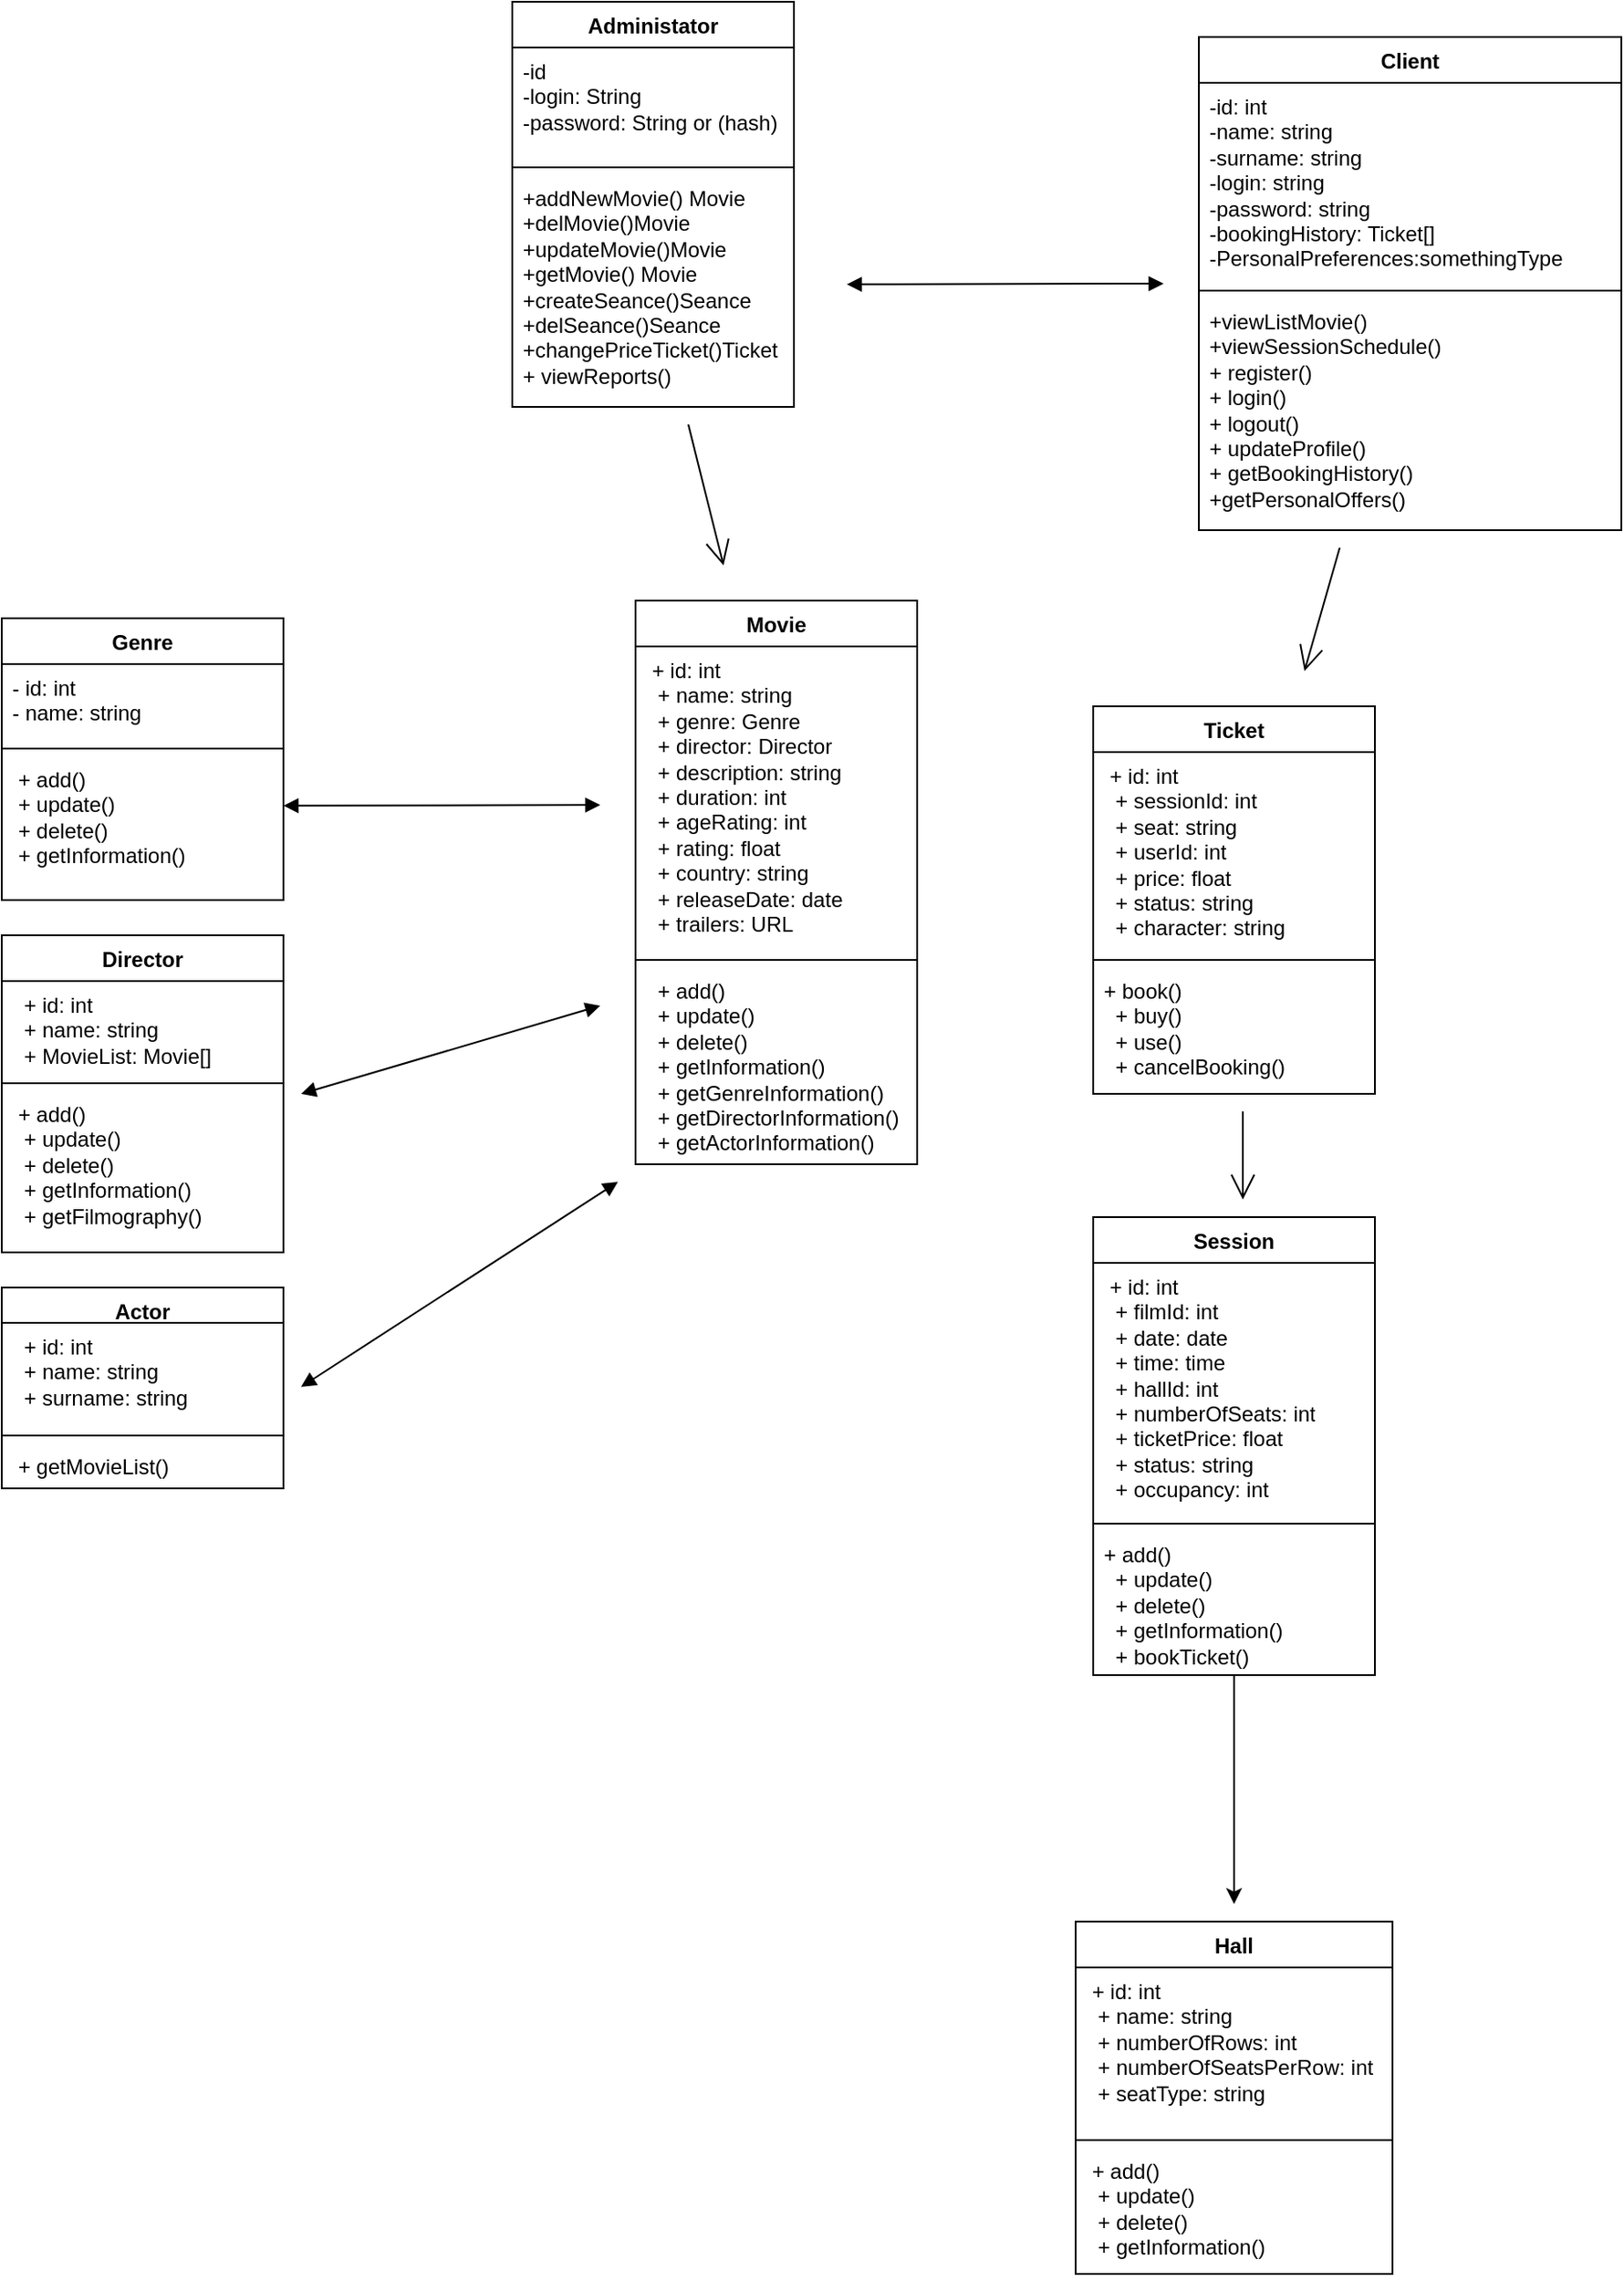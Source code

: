<mxfile version="24.3.0" type="github">
  <diagram name="Page-1" id="OMwoPH3HlAicJjNH5K5W">
    <mxGraphModel dx="2284" dy="746" grid="1" gridSize="10" guides="1" tooltips="1" connect="1" arrows="1" fold="1" page="1" pageScale="1" pageWidth="850" pageHeight="1100" math="0" shadow="0">
      <root>
        <mxCell id="0" />
        <mxCell id="1" parent="0" />
        <mxCell id="QprGzhQZeCcrrJxpE2iW-5" value="Administator" style="swimlane;fontStyle=1;align=center;verticalAlign=top;childLayout=stackLayout;horizontal=1;startSize=26;horizontalStack=0;resizeParent=1;resizeParentMax=0;resizeLast=0;collapsible=1;marginBottom=0;whiteSpace=wrap;html=1;" parent="1" vertex="1">
          <mxGeometry x="130" y="20" width="160" height="230" as="geometry" />
        </mxCell>
        <mxCell id="QprGzhQZeCcrrJxpE2iW-6" value="&lt;div&gt;-id&lt;/div&gt;-login&lt;span style=&quot;background-color: initial;&quot;&gt;: String&lt;/span&gt;&lt;div&gt;&lt;div&gt;&lt;div&gt;-password: String&amp;nbsp;&lt;span style=&quot;background-color: initial;&quot;&gt;or (hash)&lt;/span&gt;&lt;span style=&quot;background-color: initial;&quot;&gt;&amp;nbsp;&lt;/span&gt;&lt;/div&gt;&lt;div&gt;&lt;br&gt;&lt;/div&gt;&lt;/div&gt;&lt;/div&gt;" style="text;strokeColor=none;fillColor=none;align=left;verticalAlign=top;spacingLeft=4;spacingRight=4;overflow=hidden;rotatable=0;points=[[0,0.5],[1,0.5]];portConstraint=eastwest;whiteSpace=wrap;html=1;" parent="QprGzhQZeCcrrJxpE2iW-5" vertex="1">
          <mxGeometry y="26" width="160" height="64" as="geometry" />
        </mxCell>
        <mxCell id="QprGzhQZeCcrrJxpE2iW-7" value="" style="line;strokeWidth=1;fillColor=none;align=left;verticalAlign=middle;spacingTop=-1;spacingLeft=3;spacingRight=3;rotatable=0;labelPosition=right;points=[];portConstraint=eastwest;strokeColor=inherit;" parent="QprGzhQZeCcrrJxpE2iW-5" vertex="1">
          <mxGeometry y="90" width="160" height="8" as="geometry" />
        </mxCell>
        <mxCell id="QprGzhQZeCcrrJxpE2iW-8" value="+addNewMovie() Movie&lt;div&gt;+delMovie()Movie&lt;/div&gt;&lt;div&gt;+updateMovie()Movie&lt;/div&gt;&lt;div&gt;+getMovie() Movie&amp;nbsp;&lt;/div&gt;&lt;div&gt;+createSeance()Seance&lt;/div&gt;&lt;div&gt;+delSeance()Seance&lt;/div&gt;&lt;div&gt;+changePriceTicket()Ticket&lt;/div&gt;&lt;div&gt;+ viewReports()&lt;br&gt;&lt;/div&gt;&lt;div&gt;&lt;br&gt;&lt;/div&gt;&lt;div&gt;&lt;br&gt;&lt;/div&gt;" style="text;strokeColor=none;fillColor=none;align=left;verticalAlign=top;spacingLeft=4;spacingRight=4;overflow=hidden;rotatable=0;points=[[0,0.5],[1,0.5]];portConstraint=eastwest;whiteSpace=wrap;html=1;" parent="QprGzhQZeCcrrJxpE2iW-5" vertex="1">
          <mxGeometry y="98" width="160" height="132" as="geometry" />
        </mxCell>
        <mxCell id="QprGzhQZeCcrrJxpE2iW-13" value="Client&lt;div&gt;&lt;br&gt;&lt;/div&gt;" style="swimlane;fontStyle=1;align=center;verticalAlign=top;childLayout=stackLayout;horizontal=1;startSize=26;horizontalStack=0;resizeParent=1;resizeParentMax=0;resizeLast=0;collapsible=1;marginBottom=0;whiteSpace=wrap;html=1;" parent="1" vertex="1">
          <mxGeometry x="520" y="40" width="240" height="280" as="geometry" />
        </mxCell>
        <mxCell id="QprGzhQZeCcrrJxpE2iW-14" value="&lt;div&gt;&lt;div&gt;-id: int&lt;/div&gt;&lt;div&gt;&lt;span style=&quot;background-color: initial;&quot;&gt;-name: string&lt;/span&gt;&lt;/div&gt;&lt;div&gt;-surname: string&lt;/div&gt;&lt;div&gt;-login: string&lt;/div&gt;&lt;div&gt;-password: string&lt;/div&gt;&lt;div&gt;-bookingHistory: Ticket[]&lt;/div&gt;&lt;div&gt;&lt;span style=&quot;background-color: initial;&quot;&gt;-PersonalPreferences:somethingType&lt;/span&gt;&lt;/div&gt;&lt;/div&gt;&lt;div&gt;&lt;span style=&quot;background-color: initial;&quot;&gt;&lt;br&gt;&lt;/span&gt;&lt;/div&gt;&lt;div&gt;&lt;span style=&quot;background-color: initial;&quot;&gt;&lt;br&gt;&lt;/span&gt;&lt;/div&gt;" style="text;strokeColor=none;fillColor=none;align=left;verticalAlign=top;spacingLeft=4;spacingRight=4;overflow=hidden;rotatable=0;points=[[0,0.5],[1,0.5]];portConstraint=eastwest;whiteSpace=wrap;html=1;" parent="QprGzhQZeCcrrJxpE2iW-13" vertex="1">
          <mxGeometry y="26" width="240" height="114" as="geometry" />
        </mxCell>
        <mxCell id="QprGzhQZeCcrrJxpE2iW-15" value="" style="line;strokeWidth=1;fillColor=none;align=left;verticalAlign=middle;spacingTop=-1;spacingLeft=3;spacingRight=3;rotatable=0;labelPosition=right;points=[];portConstraint=eastwest;strokeColor=inherit;" parent="QprGzhQZeCcrrJxpE2iW-13" vertex="1">
          <mxGeometry y="140" width="240" height="8" as="geometry" />
        </mxCell>
        <mxCell id="QprGzhQZeCcrrJxpE2iW-16" value="+viewListMovie()&lt;div&gt;+viewSessionSchedule()&lt;/div&gt;&lt;div&gt;&lt;div&gt;+ register()&lt;/div&gt;&lt;div&gt;+ login()&lt;/div&gt;&lt;div&gt;+ logout()&lt;/div&gt;&lt;div&gt;+ updateProfile()&lt;/div&gt;&lt;div&gt;+ getBookingHistory()&lt;/div&gt;&lt;/div&gt;&lt;div&gt;+getPersonalOffers()&lt;/div&gt;&lt;div&gt;&lt;br&gt;&lt;/div&gt;&lt;div&gt;&lt;br&gt;&lt;/div&gt;&lt;div&gt;&lt;br&gt;&lt;/div&gt;" style="text;strokeColor=none;fillColor=none;align=left;verticalAlign=top;spacingLeft=4;spacingRight=4;overflow=hidden;rotatable=0;points=[[0,0.5],[1,0.5]];portConstraint=eastwest;whiteSpace=wrap;html=1;" parent="QprGzhQZeCcrrJxpE2iW-13" vertex="1">
          <mxGeometry y="148" width="240" height="132" as="geometry" />
        </mxCell>
        <mxCell id="QprGzhQZeCcrrJxpE2iW-17" value="Movie&lt;div&gt;&lt;br&gt;&lt;/div&gt;" style="swimlane;fontStyle=1;align=center;verticalAlign=top;childLayout=stackLayout;horizontal=1;startSize=26;horizontalStack=0;resizeParent=1;resizeParentMax=0;resizeLast=0;collapsible=1;marginBottom=0;whiteSpace=wrap;html=1;" parent="1" vertex="1">
          <mxGeometry x="200" y="360" width="160" height="320" as="geometry" />
        </mxCell>
        <mxCell id="QprGzhQZeCcrrJxpE2iW-18" value="&lt;div&gt;&amp;nbsp;+ id: int&lt;/div&gt;&lt;div&gt;&amp;nbsp; + name: string&lt;/div&gt;&lt;div&gt;&amp;nbsp; + genre: Genre&lt;/div&gt;&lt;div&gt;&amp;nbsp; + director: Director&lt;/div&gt;&lt;div&gt;&amp;nbsp; + description: string&lt;/div&gt;&lt;div&gt;&amp;nbsp; + duration: int&lt;/div&gt;&lt;div&gt;&amp;nbsp; + ageRating: int&lt;/div&gt;&lt;div&gt;&amp;nbsp; + rating: float&lt;/div&gt;&lt;div&gt;&amp;nbsp; + country: string&lt;/div&gt;&lt;div&gt;&amp;nbsp; + releaseDate: date&lt;/div&gt;&lt;div&gt;&amp;nbsp; + trailers: URL&lt;/div&gt;" style="text;strokeColor=none;fillColor=none;align=left;verticalAlign=top;spacingLeft=4;spacingRight=4;overflow=hidden;rotatable=0;points=[[0,0.5],[1,0.5]];portConstraint=eastwest;whiteSpace=wrap;html=1;" parent="QprGzhQZeCcrrJxpE2iW-17" vertex="1">
          <mxGeometry y="26" width="160" height="174" as="geometry" />
        </mxCell>
        <mxCell id="QprGzhQZeCcrrJxpE2iW-19" value="" style="line;strokeWidth=1;fillColor=none;align=left;verticalAlign=middle;spacingTop=-1;spacingLeft=3;spacingRight=3;rotatable=0;labelPosition=right;points=[];portConstraint=eastwest;strokeColor=inherit;" parent="QprGzhQZeCcrrJxpE2iW-17" vertex="1">
          <mxGeometry y="200" width="160" height="8" as="geometry" />
        </mxCell>
        <mxCell id="QprGzhQZeCcrrJxpE2iW-20" value="&lt;div&gt;&amp;nbsp; + add()&lt;/div&gt;&lt;div&gt;&amp;nbsp; + update()&lt;/div&gt;&lt;div&gt;&amp;nbsp; + delete()&lt;/div&gt;&lt;div&gt;&amp;nbsp; + getInformation()&lt;/div&gt;&lt;div&gt;&amp;nbsp; + getGenreInformation()&lt;/div&gt;&lt;div&gt;&amp;nbsp; + getDirectorInformation()&lt;/div&gt;&lt;div&gt;&amp;nbsp; + getActorInformation()&lt;/div&gt;" style="text;strokeColor=none;fillColor=none;align=left;verticalAlign=top;spacingLeft=4;spacingRight=4;overflow=hidden;rotatable=0;points=[[0,0.5],[1,0.5]];portConstraint=eastwest;whiteSpace=wrap;html=1;" parent="QprGzhQZeCcrrJxpE2iW-17" vertex="1">
          <mxGeometry y="208" width="160" height="112" as="geometry" />
        </mxCell>
        <mxCell id="QprGzhQZeCcrrJxpE2iW-21" value="Genre" style="swimlane;fontStyle=1;align=center;verticalAlign=top;childLayout=stackLayout;horizontal=1;startSize=26;horizontalStack=0;resizeParent=1;resizeParentMax=0;resizeLast=0;collapsible=1;marginBottom=0;whiteSpace=wrap;html=1;" parent="1" vertex="1">
          <mxGeometry x="-160" y="370" width="160" height="160" as="geometry" />
        </mxCell>
        <mxCell id="QprGzhQZeCcrrJxpE2iW-22" value="&lt;div&gt;- id: int&lt;/div&gt;&lt;div&gt;- name: string&lt;/div&gt;" style="text;strokeColor=none;fillColor=none;align=left;verticalAlign=top;spacingLeft=4;spacingRight=4;overflow=hidden;rotatable=0;points=[[0,0.5],[1,0.5]];portConstraint=eastwest;whiteSpace=wrap;html=1;" parent="QprGzhQZeCcrrJxpE2iW-21" vertex="1">
          <mxGeometry y="26" width="160" height="44" as="geometry" />
        </mxCell>
        <mxCell id="QprGzhQZeCcrrJxpE2iW-23" value="" style="line;strokeWidth=1;fillColor=none;align=left;verticalAlign=middle;spacingTop=-1;spacingLeft=3;spacingRight=3;rotatable=0;labelPosition=right;points=[];portConstraint=eastwest;strokeColor=inherit;" parent="QprGzhQZeCcrrJxpE2iW-21" vertex="1">
          <mxGeometry y="70" width="160" height="8" as="geometry" />
        </mxCell>
        <mxCell id="QprGzhQZeCcrrJxpE2iW-24" value="&lt;div&gt;&amp;nbsp;+ add()&lt;/div&gt;&lt;div&gt;&amp;nbsp;+ update()&lt;/div&gt;&lt;div&gt;&amp;nbsp;+ delete()&lt;/div&gt;&lt;div&gt;&amp;nbsp;+ getInformation()&lt;/div&gt;" style="text;strokeColor=none;fillColor=none;align=left;verticalAlign=top;spacingLeft=4;spacingRight=4;overflow=hidden;rotatable=0;points=[[0,0.5],[1,0.5]];portConstraint=eastwest;whiteSpace=wrap;html=1;" parent="QprGzhQZeCcrrJxpE2iW-21" vertex="1">
          <mxGeometry y="78" width="160" height="82" as="geometry" />
        </mxCell>
        <mxCell id="QprGzhQZeCcrrJxpE2iW-29" value="Ticket" style="swimlane;fontStyle=1;align=center;verticalAlign=top;childLayout=stackLayout;horizontal=1;startSize=26;horizontalStack=0;resizeParent=1;resizeParentMax=0;resizeLast=0;collapsible=1;marginBottom=0;whiteSpace=wrap;html=1;" parent="1" vertex="1">
          <mxGeometry x="460" y="420" width="160" height="220" as="geometry" />
        </mxCell>
        <mxCell id="QprGzhQZeCcrrJxpE2iW-30" value="&lt;div&gt;&amp;nbsp;+ id: int&lt;/div&gt;&lt;div&gt;&amp;nbsp; + sessionId: int&lt;/div&gt;&lt;div&gt;&amp;nbsp; + seat: string&lt;/div&gt;&lt;div&gt;&amp;nbsp; + userId: int&lt;/div&gt;&lt;div&gt;&amp;nbsp; + price: float&lt;/div&gt;&lt;div&gt;&amp;nbsp; + status: string&lt;/div&gt;&lt;div&gt;&amp;nbsp; + character: string&lt;/div&gt;" style="text;strokeColor=none;fillColor=none;align=left;verticalAlign=top;spacingLeft=4;spacingRight=4;overflow=hidden;rotatable=0;points=[[0,0.5],[1,0.5]];portConstraint=eastwest;whiteSpace=wrap;html=1;" parent="QprGzhQZeCcrrJxpE2iW-29" vertex="1">
          <mxGeometry y="26" width="160" height="114" as="geometry" />
        </mxCell>
        <mxCell id="QprGzhQZeCcrrJxpE2iW-31" value="" style="line;strokeWidth=1;fillColor=none;align=left;verticalAlign=middle;spacingTop=-1;spacingLeft=3;spacingRight=3;rotatable=0;labelPosition=right;points=[];portConstraint=eastwest;strokeColor=inherit;" parent="QprGzhQZeCcrrJxpE2iW-29" vertex="1">
          <mxGeometry y="140" width="160" height="8" as="geometry" />
        </mxCell>
        <mxCell id="QprGzhQZeCcrrJxpE2iW-32" value="&lt;div&gt;+ book()&lt;/div&gt;&lt;div&gt;&amp;nbsp; + buy()&lt;/div&gt;&lt;div&gt;&amp;nbsp; + use()&lt;/div&gt;&lt;div&gt;&amp;nbsp; + cancelBooking()&lt;/div&gt;" style="text;strokeColor=none;fillColor=none;align=left;verticalAlign=top;spacingLeft=4;spacingRight=4;overflow=hidden;rotatable=0;points=[[0,0.5],[1,0.5]];portConstraint=eastwest;whiteSpace=wrap;html=1;" parent="QprGzhQZeCcrrJxpE2iW-29" vertex="1">
          <mxGeometry y="148" width="160" height="72" as="geometry" />
        </mxCell>
        <mxCell id="QprGzhQZeCcrrJxpE2iW-43" value="" style="edgeStyle=orthogonalEdgeStyle;rounded=0;orthogonalLoop=1;jettySize=auto;html=1;" parent="1" source="QprGzhQZeCcrrJxpE2iW-25" edge="1">
          <mxGeometry relative="1" as="geometry">
            <mxPoint x="540" y="1100" as="targetPoint" />
          </mxGeometry>
        </mxCell>
        <mxCell id="QprGzhQZeCcrrJxpE2iW-25" value="Session&lt;div&gt;&lt;br&gt;&lt;/div&gt;" style="swimlane;fontStyle=1;align=center;verticalAlign=top;childLayout=stackLayout;horizontal=1;startSize=26;horizontalStack=0;resizeParent=1;resizeParentMax=0;resizeLast=0;collapsible=1;marginBottom=0;whiteSpace=wrap;html=1;" parent="1" vertex="1">
          <mxGeometry x="460" y="710" width="160" height="260" as="geometry" />
        </mxCell>
        <mxCell id="QprGzhQZeCcrrJxpE2iW-26" value="&lt;div&gt;&amp;nbsp;+ id: int&lt;/div&gt;&lt;div&gt;&amp;nbsp; + filmId: int&lt;/div&gt;&lt;div&gt;&amp;nbsp; + date: date&lt;/div&gt;&lt;div&gt;&amp;nbsp; + time: time&lt;/div&gt;&lt;div&gt;&amp;nbsp; + hallId: int&lt;/div&gt;&lt;div&gt;&amp;nbsp; + numberOfSeats: int&lt;/div&gt;&lt;div&gt;&amp;nbsp; + ticketPrice: float&lt;/div&gt;&lt;div&gt;&amp;nbsp; + status: string&lt;/div&gt;&lt;div&gt;&amp;nbsp; + occupancy: int&lt;/div&gt;" style="text;strokeColor=none;fillColor=none;align=left;verticalAlign=top;spacingLeft=4;spacingRight=4;overflow=hidden;rotatable=0;points=[[0,0.5],[1,0.5]];portConstraint=eastwest;whiteSpace=wrap;html=1;" parent="QprGzhQZeCcrrJxpE2iW-25" vertex="1">
          <mxGeometry y="26" width="160" height="144" as="geometry" />
        </mxCell>
        <mxCell id="QprGzhQZeCcrrJxpE2iW-27" value="" style="line;strokeWidth=1;fillColor=none;align=left;verticalAlign=middle;spacingTop=-1;spacingLeft=3;spacingRight=3;rotatable=0;labelPosition=right;points=[];portConstraint=eastwest;strokeColor=inherit;" parent="QprGzhQZeCcrrJxpE2iW-25" vertex="1">
          <mxGeometry y="170" width="160" height="8" as="geometry" />
        </mxCell>
        <mxCell id="QprGzhQZeCcrrJxpE2iW-28" value="&lt;div&gt;+ add()&lt;/div&gt;&lt;div&gt;&amp;nbsp; + update()&lt;/div&gt;&lt;div&gt;&amp;nbsp; + delete()&lt;/div&gt;&lt;div&gt;&amp;nbsp; + getInformation()&lt;/div&gt;&lt;div&gt;&amp;nbsp; + bookTicket()&lt;/div&gt;" style="text;strokeColor=none;fillColor=none;align=left;verticalAlign=top;spacingLeft=4;spacingRight=4;overflow=hidden;rotatable=0;points=[[0,0.5],[1,0.5]];portConstraint=eastwest;whiteSpace=wrap;html=1;" parent="QprGzhQZeCcrrJxpE2iW-25" vertex="1">
          <mxGeometry y="178" width="160" height="82" as="geometry" />
        </mxCell>
        <mxCell id="QprGzhQZeCcrrJxpE2iW-34" value="Hall" style="swimlane;fontStyle=1;align=center;verticalAlign=top;childLayout=stackLayout;horizontal=1;startSize=26;horizontalStack=0;resizeParent=1;resizeParentMax=0;resizeLast=0;collapsible=1;marginBottom=0;whiteSpace=wrap;html=1;" parent="1" vertex="1">
          <mxGeometry x="450" y="1110" width="180" height="200" as="geometry" />
        </mxCell>
        <mxCell id="QprGzhQZeCcrrJxpE2iW-35" value="&lt;div&gt;&amp;nbsp;+ id: int&lt;/div&gt;&lt;div&gt;&amp;nbsp; + name: string&lt;/div&gt;&lt;div&gt;&amp;nbsp; + numberOfRows: int&lt;/div&gt;&lt;div&gt;&amp;nbsp; + numberOfSeatsPerRow: int&lt;/div&gt;&lt;div&gt;&amp;nbsp; + seatType: string&lt;/div&gt;" style="text;strokeColor=none;fillColor=none;align=left;verticalAlign=top;spacingLeft=4;spacingRight=4;overflow=hidden;rotatable=0;points=[[0,0.5],[1,0.5]];portConstraint=eastwest;whiteSpace=wrap;html=1;" parent="QprGzhQZeCcrrJxpE2iW-34" vertex="1">
          <mxGeometry y="26" width="180" height="94" as="geometry" />
        </mxCell>
        <mxCell id="QprGzhQZeCcrrJxpE2iW-36" value="" style="line;strokeWidth=1;fillColor=none;align=left;verticalAlign=middle;spacingTop=-1;spacingLeft=3;spacingRight=3;rotatable=0;labelPosition=right;points=[];portConstraint=eastwest;strokeColor=inherit;" parent="QprGzhQZeCcrrJxpE2iW-34" vertex="1">
          <mxGeometry y="120" width="180" height="8" as="geometry" />
        </mxCell>
        <mxCell id="QprGzhQZeCcrrJxpE2iW-37" value="&lt;div&gt;&amp;nbsp;+ add()&lt;/div&gt;&lt;div&gt;&amp;nbsp; + update()&lt;/div&gt;&lt;div&gt;&amp;nbsp; + delete()&lt;/div&gt;&lt;div&gt;&amp;nbsp; + getInformation()&lt;/div&gt;" style="text;strokeColor=none;fillColor=none;align=left;verticalAlign=top;spacingLeft=4;spacingRight=4;overflow=hidden;rotatable=0;points=[[0,0.5],[1,0.5]];portConstraint=eastwest;whiteSpace=wrap;html=1;" parent="QprGzhQZeCcrrJxpE2iW-34" vertex="1">
          <mxGeometry y="128" width="180" height="72" as="geometry" />
        </mxCell>
        <mxCell id="QprGzhQZeCcrrJxpE2iW-44" value="Director" style="swimlane;fontStyle=1;align=center;verticalAlign=top;childLayout=stackLayout;horizontal=1;startSize=26;horizontalStack=0;resizeParent=1;resizeParentMax=0;resizeLast=0;collapsible=1;marginBottom=0;whiteSpace=wrap;html=1;" parent="1" vertex="1">
          <mxGeometry x="-160" y="550" width="160" height="180" as="geometry" />
        </mxCell>
        <mxCell id="QprGzhQZeCcrrJxpE2iW-45" value="&lt;div&gt;&amp;nbsp; + id: int&lt;/div&gt;&lt;div&gt;&amp;nbsp; + name: string&lt;/div&gt;&lt;div&gt;&amp;nbsp; + MovieList: Movie[]&lt;/div&gt;" style="text;strokeColor=none;fillColor=none;align=left;verticalAlign=top;spacingLeft=4;spacingRight=4;overflow=hidden;rotatable=0;points=[[0,0.5],[1,0.5]];portConstraint=eastwest;whiteSpace=wrap;html=1;" parent="QprGzhQZeCcrrJxpE2iW-44" vertex="1">
          <mxGeometry y="26" width="160" height="54" as="geometry" />
        </mxCell>
        <mxCell id="QprGzhQZeCcrrJxpE2iW-46" value="" style="line;strokeWidth=1;fillColor=none;align=left;verticalAlign=middle;spacingTop=-1;spacingLeft=3;spacingRight=3;rotatable=0;labelPosition=right;points=[];portConstraint=eastwest;strokeColor=inherit;" parent="QprGzhQZeCcrrJxpE2iW-44" vertex="1">
          <mxGeometry y="80" width="160" height="8" as="geometry" />
        </mxCell>
        <mxCell id="QprGzhQZeCcrrJxpE2iW-47" value="&lt;div&gt;&amp;nbsp;+ add()&lt;/div&gt;&lt;div&gt;&amp;nbsp; + update()&lt;/div&gt;&lt;div&gt;&amp;nbsp; + delete()&lt;/div&gt;&lt;div&gt;&amp;nbsp; + getInformation()&lt;/div&gt;&lt;div&gt;&amp;nbsp; + getFilmography()&lt;/div&gt;" style="text;strokeColor=none;fillColor=none;align=left;verticalAlign=top;spacingLeft=4;spacingRight=4;overflow=hidden;rotatable=0;points=[[0,0.5],[1,0.5]];portConstraint=eastwest;whiteSpace=wrap;html=1;" parent="QprGzhQZeCcrrJxpE2iW-44" vertex="1">
          <mxGeometry y="88" width="160" height="92" as="geometry" />
        </mxCell>
        <mxCell id="QprGzhQZeCcrrJxpE2iW-48" value="Actor" style="swimlane;fontStyle=1;align=center;verticalAlign=top;childLayout=stackLayout;horizontal=1;startSize=20;horizontalStack=0;resizeParent=1;resizeParentMax=0;resizeLast=0;collapsible=1;marginBottom=0;whiteSpace=wrap;html=1;" parent="1" vertex="1">
          <mxGeometry x="-160" y="750" width="160" height="114" as="geometry" />
        </mxCell>
        <mxCell id="QprGzhQZeCcrrJxpE2iW-49" value="&lt;div&gt;&amp;nbsp; + id: int&lt;/div&gt;&lt;div&gt;&amp;nbsp; + name: string&lt;/div&gt;&lt;div&gt;&amp;nbsp; + surname: string&lt;/div&gt;" style="text;strokeColor=none;fillColor=none;align=left;verticalAlign=top;spacingLeft=4;spacingRight=4;overflow=hidden;rotatable=0;points=[[0,0.5],[1,0.5]];portConstraint=eastwest;whiteSpace=wrap;html=1;" parent="QprGzhQZeCcrrJxpE2iW-48" vertex="1">
          <mxGeometry y="20" width="160" height="60" as="geometry" />
        </mxCell>
        <mxCell id="QprGzhQZeCcrrJxpE2iW-50" value="" style="line;strokeWidth=1;fillColor=none;align=left;verticalAlign=middle;spacingTop=-1;spacingLeft=3;spacingRight=3;rotatable=0;labelPosition=right;points=[];portConstraint=eastwest;strokeColor=inherit;" parent="QprGzhQZeCcrrJxpE2iW-48" vertex="1">
          <mxGeometry y="80" width="160" height="8" as="geometry" />
        </mxCell>
        <mxCell id="QprGzhQZeCcrrJxpE2iW-51" value="&amp;nbsp;+ getMovieList()" style="text;strokeColor=none;fillColor=none;align=left;verticalAlign=top;spacingLeft=4;spacingRight=4;overflow=hidden;rotatable=0;points=[[0,0.5],[1,0.5]];portConstraint=eastwest;whiteSpace=wrap;html=1;" parent="QprGzhQZeCcrrJxpE2iW-48" vertex="1">
          <mxGeometry y="88" width="160" height="26" as="geometry" />
        </mxCell>
        <mxCell id="QprGzhQZeCcrrJxpE2iW-52" value="" style="endArrow=block;startArrow=block;endFill=1;startFill=1;html=1;rounded=0;" parent="1" edge="1">
          <mxGeometry width="160" relative="1" as="geometry">
            <mxPoint x="10" y="806.41" as="sourcePoint" />
            <mxPoint x="190" y="690" as="targetPoint" />
          </mxGeometry>
        </mxCell>
        <mxCell id="QprGzhQZeCcrrJxpE2iW-53" value="" style="endArrow=block;startArrow=block;endFill=1;startFill=1;html=1;rounded=0;" parent="1" edge="1">
          <mxGeometry width="160" relative="1" as="geometry">
            <mxPoint x="10" y="640" as="sourcePoint" />
            <mxPoint x="180" y="590" as="targetPoint" />
          </mxGeometry>
        </mxCell>
        <mxCell id="QprGzhQZeCcrrJxpE2iW-54" value="" style="endArrow=block;startArrow=block;endFill=1;startFill=1;html=1;rounded=0;" parent="1" edge="1">
          <mxGeometry width="160" relative="1" as="geometry">
            <mxPoint y="476.41" as="sourcePoint" />
            <mxPoint x="180" y="476" as="targetPoint" />
          </mxGeometry>
        </mxCell>
        <mxCell id="QprGzhQZeCcrrJxpE2iW-55" value="" style="endArrow=block;startArrow=block;endFill=1;startFill=1;html=1;rounded=0;" parent="1" edge="1">
          <mxGeometry width="160" relative="1" as="geometry">
            <mxPoint x="320" y="180.41" as="sourcePoint" />
            <mxPoint x="500" y="180" as="targetPoint" />
          </mxGeometry>
        </mxCell>
        <mxCell id="QprGzhQZeCcrrJxpE2iW-57" value="" style="endArrow=open;endFill=1;endSize=12;html=1;rounded=0;" parent="1" edge="1">
          <mxGeometry width="160" relative="1" as="geometry">
            <mxPoint x="230" y="260" as="sourcePoint" />
            <mxPoint x="250" y="340" as="targetPoint" />
          </mxGeometry>
        </mxCell>
        <mxCell id="QprGzhQZeCcrrJxpE2iW-58" value="" style="endArrow=open;endFill=1;endSize=12;html=1;rounded=0;" parent="1" edge="1">
          <mxGeometry width="160" relative="1" as="geometry">
            <mxPoint x="600" y="330" as="sourcePoint" />
            <mxPoint x="580" y="400" as="targetPoint" />
          </mxGeometry>
        </mxCell>
        <mxCell id="QprGzhQZeCcrrJxpE2iW-59" value="" style="endArrow=open;endFill=1;endSize=12;html=1;rounded=0;" parent="1" edge="1">
          <mxGeometry width="160" relative="1" as="geometry">
            <mxPoint x="545" y="650" as="sourcePoint" />
            <mxPoint x="545" y="700" as="targetPoint" />
          </mxGeometry>
        </mxCell>
      </root>
    </mxGraphModel>
  </diagram>
</mxfile>
